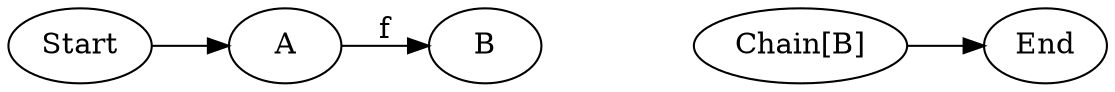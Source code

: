 digraph {
    rankdir=LR
    Start[class="extremity"]
    End[class="extremity"]
    A[class="start"]
    B
    ChainB[label="Chain[B]" class="goal"]

    A -> B[label="f"]
    B -> ChainB[label="Done" style="invis"]

    Start -> A[class="start"]
    ChainB -> End[class="goal"]
}
